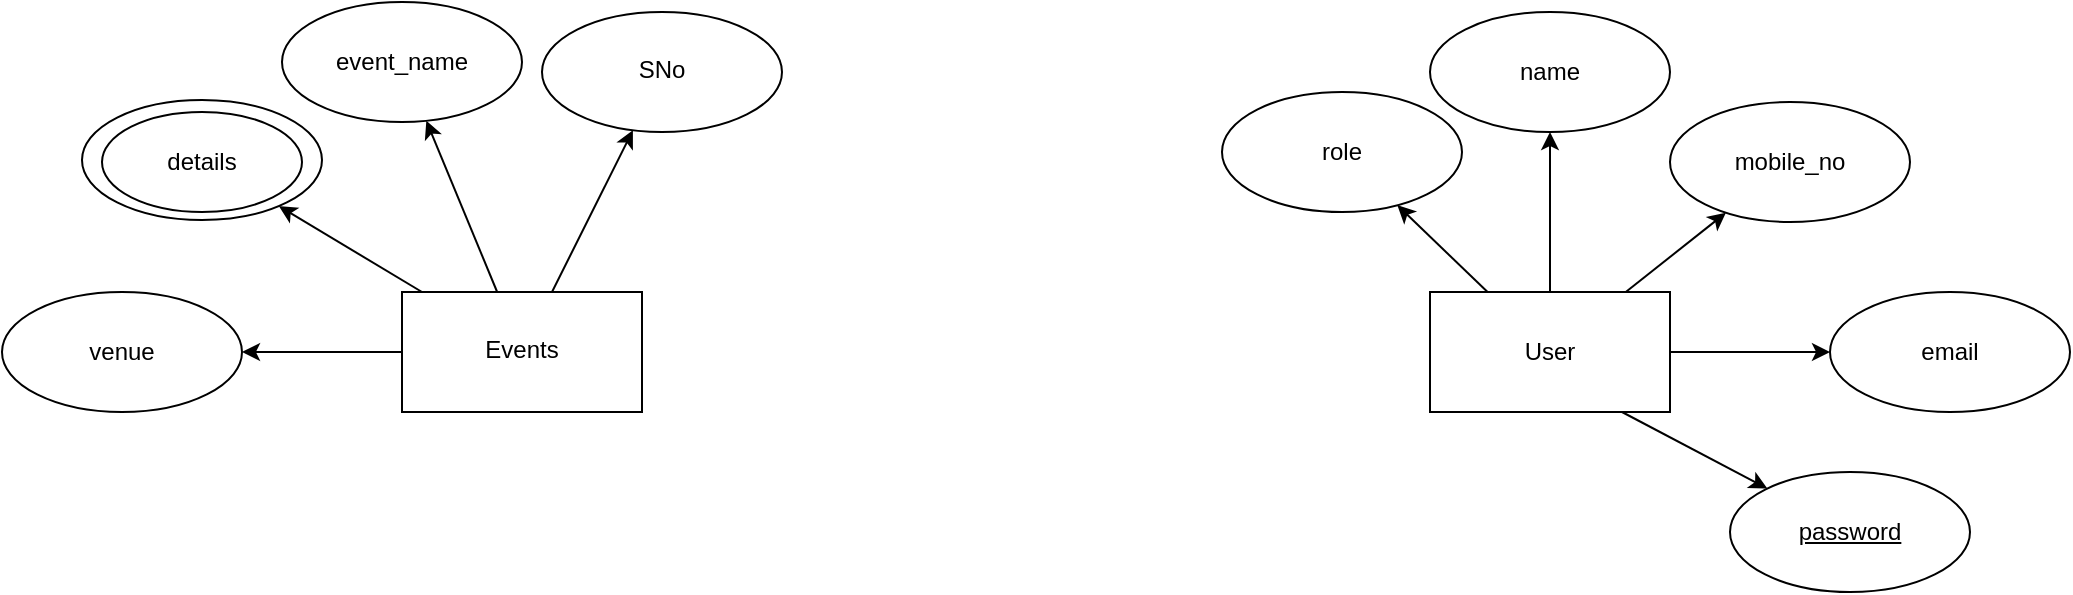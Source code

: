 <mxfile version="17.1.2" type="github">
  <diagram id="rO4eyFzRBv4o_7g1YfI_" name="Page-1">
    <mxGraphModel dx="1533" dy="561" grid="1" gridSize="10" guides="1" tooltips="1" connect="1" arrows="1" fold="1" page="1" pageScale="1" pageWidth="827" pageHeight="1169" math="0" shadow="0">
      <root>
        <mxCell id="0" />
        <mxCell id="1" parent="0" />
        <mxCell id="QDeUESwuI4PjPXHfp-uf-4" value="" style="edgeStyle=orthogonalEdgeStyle;rounded=0;orthogonalLoop=1;jettySize=auto;html=1;" edge="1" parent="1" source="QDeUESwuI4PjPXHfp-uf-1" target="QDeUESwuI4PjPXHfp-uf-3">
          <mxGeometry relative="1" as="geometry" />
        </mxCell>
        <mxCell id="QDeUESwuI4PjPXHfp-uf-11" value="" style="edgeStyle=none;rounded=0;orthogonalLoop=1;jettySize=auto;html=1;" edge="1" parent="1" source="QDeUESwuI4PjPXHfp-uf-1" target="QDeUESwuI4PjPXHfp-uf-10">
          <mxGeometry relative="1" as="geometry" />
        </mxCell>
        <mxCell id="QDeUESwuI4PjPXHfp-uf-14" value="" style="edgeStyle=none;rounded=0;orthogonalLoop=1;jettySize=auto;html=1;" edge="1" parent="1" source="QDeUESwuI4PjPXHfp-uf-1" target="QDeUESwuI4PjPXHfp-uf-13">
          <mxGeometry relative="1" as="geometry" />
        </mxCell>
        <mxCell id="QDeUESwuI4PjPXHfp-uf-17" value="" style="edgeStyle=none;rounded=0;orthogonalLoop=1;jettySize=auto;html=1;" edge="1" parent="1" source="QDeUESwuI4PjPXHfp-uf-1" target="QDeUESwuI4PjPXHfp-uf-16">
          <mxGeometry relative="1" as="geometry" />
        </mxCell>
        <mxCell id="QDeUESwuI4PjPXHfp-uf-1" value="" style="rounded=0;whiteSpace=wrap;html=1;" vertex="1" parent="1">
          <mxGeometry x="354" y="170" width="120" height="60" as="geometry" />
        </mxCell>
        <mxCell id="QDeUESwuI4PjPXHfp-uf-19" value="" style="edgeStyle=none;rounded=0;orthogonalLoop=1;jettySize=auto;html=1;" edge="1" parent="1" target="QDeUESwuI4PjPXHfp-uf-18">
          <mxGeometry relative="1" as="geometry">
            <mxPoint x="450" y="230" as="sourcePoint" />
          </mxGeometry>
        </mxCell>
        <mxCell id="QDeUESwuI4PjPXHfp-uf-2" value="User" style="text;html=1;strokeColor=none;fillColor=none;align=center;verticalAlign=middle;whiteSpace=wrap;rounded=0;" vertex="1" parent="1">
          <mxGeometry x="384" y="185" width="60" height="30" as="geometry" />
        </mxCell>
        <mxCell id="QDeUESwuI4PjPXHfp-uf-3" value="" style="ellipse;whiteSpace=wrap;html=1;rounded=0;" vertex="1" parent="1">
          <mxGeometry x="354" y="30" width="120" height="60" as="geometry" />
        </mxCell>
        <mxCell id="QDeUESwuI4PjPXHfp-uf-5" value="name" style="text;html=1;strokeColor=none;fillColor=none;align=center;verticalAlign=middle;whiteSpace=wrap;rounded=0;" vertex="1" parent="1">
          <mxGeometry x="384" y="45" width="60" height="30" as="geometry" />
        </mxCell>
        <mxCell id="QDeUESwuI4PjPXHfp-uf-10" value="" style="ellipse;whiteSpace=wrap;html=1;rounded=0;" vertex="1" parent="1">
          <mxGeometry x="474" y="75" width="120" height="60" as="geometry" />
        </mxCell>
        <mxCell id="QDeUESwuI4PjPXHfp-uf-12" value="mobile_no" style="text;html=1;strokeColor=none;fillColor=none;align=center;verticalAlign=middle;whiteSpace=wrap;rounded=0;" vertex="1" parent="1">
          <mxGeometry x="504" y="90" width="60" height="30" as="geometry" />
        </mxCell>
        <mxCell id="QDeUESwuI4PjPXHfp-uf-13" value="" style="ellipse;whiteSpace=wrap;html=1;rounded=0;" vertex="1" parent="1">
          <mxGeometry x="250" y="70" width="120" height="60" as="geometry" />
        </mxCell>
        <mxCell id="QDeUESwuI4PjPXHfp-uf-15" value="role" style="text;html=1;strokeColor=none;fillColor=none;align=center;verticalAlign=middle;whiteSpace=wrap;rounded=0;" vertex="1" parent="1">
          <mxGeometry x="280" y="85" width="60" height="30" as="geometry" />
        </mxCell>
        <mxCell id="QDeUESwuI4PjPXHfp-uf-16" value="email" style="ellipse;whiteSpace=wrap;html=1;rounded=0;" vertex="1" parent="1">
          <mxGeometry x="554" y="170" width="120" height="60" as="geometry" />
        </mxCell>
        <mxCell id="QDeUESwuI4PjPXHfp-uf-18" value="" style="ellipse;whiteSpace=wrap;html=1;" vertex="1" parent="1">
          <mxGeometry x="504" y="260" width="120" height="60" as="geometry" />
        </mxCell>
        <mxCell id="QDeUESwuI4PjPXHfp-uf-20" value="password" style="text;html=1;strokeColor=none;fillColor=none;align=center;verticalAlign=middle;whiteSpace=wrap;rounded=0;fontStyle=4" vertex="1" parent="1">
          <mxGeometry x="534" y="275" width="60" height="30" as="geometry" />
        </mxCell>
        <mxCell id="QDeUESwuI4PjPXHfp-uf-26" value="" style="edgeStyle=none;rounded=0;orthogonalLoop=1;jettySize=auto;html=1;" edge="1" parent="1" source="QDeUESwuI4PjPXHfp-uf-23" target="QDeUESwuI4PjPXHfp-uf-25">
          <mxGeometry relative="1" as="geometry" />
        </mxCell>
        <mxCell id="QDeUESwuI4PjPXHfp-uf-31" value="" style="edgeStyle=none;rounded=0;orthogonalLoop=1;jettySize=auto;html=1;" edge="1" parent="1" source="QDeUESwuI4PjPXHfp-uf-23" target="QDeUESwuI4PjPXHfp-uf-30">
          <mxGeometry relative="1" as="geometry" />
        </mxCell>
        <mxCell id="QDeUESwuI4PjPXHfp-uf-37" value="" style="edgeStyle=none;rounded=0;orthogonalLoop=1;jettySize=auto;html=1;" edge="1" parent="1" source="QDeUESwuI4PjPXHfp-uf-23" target="QDeUESwuI4PjPXHfp-uf-36">
          <mxGeometry relative="1" as="geometry" />
        </mxCell>
        <mxCell id="QDeUESwuI4PjPXHfp-uf-40" value="" style="edgeStyle=none;rounded=0;orthogonalLoop=1;jettySize=auto;html=1;" edge="1" parent="1" source="QDeUESwuI4PjPXHfp-uf-23" target="QDeUESwuI4PjPXHfp-uf-39">
          <mxGeometry relative="1" as="geometry" />
        </mxCell>
        <mxCell id="QDeUESwuI4PjPXHfp-uf-23" value="" style="rounded=0;whiteSpace=wrap;html=1;" vertex="1" parent="1">
          <mxGeometry x="-160" y="170" width="120" height="60" as="geometry" />
        </mxCell>
        <mxCell id="QDeUESwuI4PjPXHfp-uf-24" value="Events" style="text;html=1;strokeColor=none;fillColor=none;align=center;verticalAlign=middle;whiteSpace=wrap;rounded=0;" vertex="1" parent="1">
          <mxGeometry x="-130" y="184" width="60" height="30" as="geometry" />
        </mxCell>
        <mxCell id="QDeUESwuI4PjPXHfp-uf-25" value="" style="ellipse;whiteSpace=wrap;html=1;rounded=0;" vertex="1" parent="1">
          <mxGeometry x="-90" y="30" width="120" height="60" as="geometry" />
        </mxCell>
        <mxCell id="QDeUESwuI4PjPXHfp-uf-27" value="SNo" style="text;html=1;strokeColor=none;fillColor=none;align=center;verticalAlign=middle;whiteSpace=wrap;rounded=0;" vertex="1" parent="1">
          <mxGeometry x="-60" y="44" width="60" height="30" as="geometry" />
        </mxCell>
        <mxCell id="QDeUESwuI4PjPXHfp-uf-30" value="event_name" style="ellipse;whiteSpace=wrap;html=1;rounded=0;" vertex="1" parent="1">
          <mxGeometry x="-220" y="25" width="120" height="60" as="geometry" />
        </mxCell>
        <mxCell id="QDeUESwuI4PjPXHfp-uf-36" value="" style="ellipse;whiteSpace=wrap;html=1;rounded=0;" vertex="1" parent="1">
          <mxGeometry x="-320" y="74" width="120" height="60" as="geometry" />
        </mxCell>
        <mxCell id="QDeUESwuI4PjPXHfp-uf-38" value="details" style="ellipse;whiteSpace=wrap;html=1;" vertex="1" parent="1">
          <mxGeometry x="-310" y="80" width="100" height="50" as="geometry" />
        </mxCell>
        <mxCell id="QDeUESwuI4PjPXHfp-uf-39" value="venue" style="ellipse;whiteSpace=wrap;html=1;rounded=0;" vertex="1" parent="1">
          <mxGeometry x="-360" y="170" width="120" height="60" as="geometry" />
        </mxCell>
      </root>
    </mxGraphModel>
  </diagram>
</mxfile>
